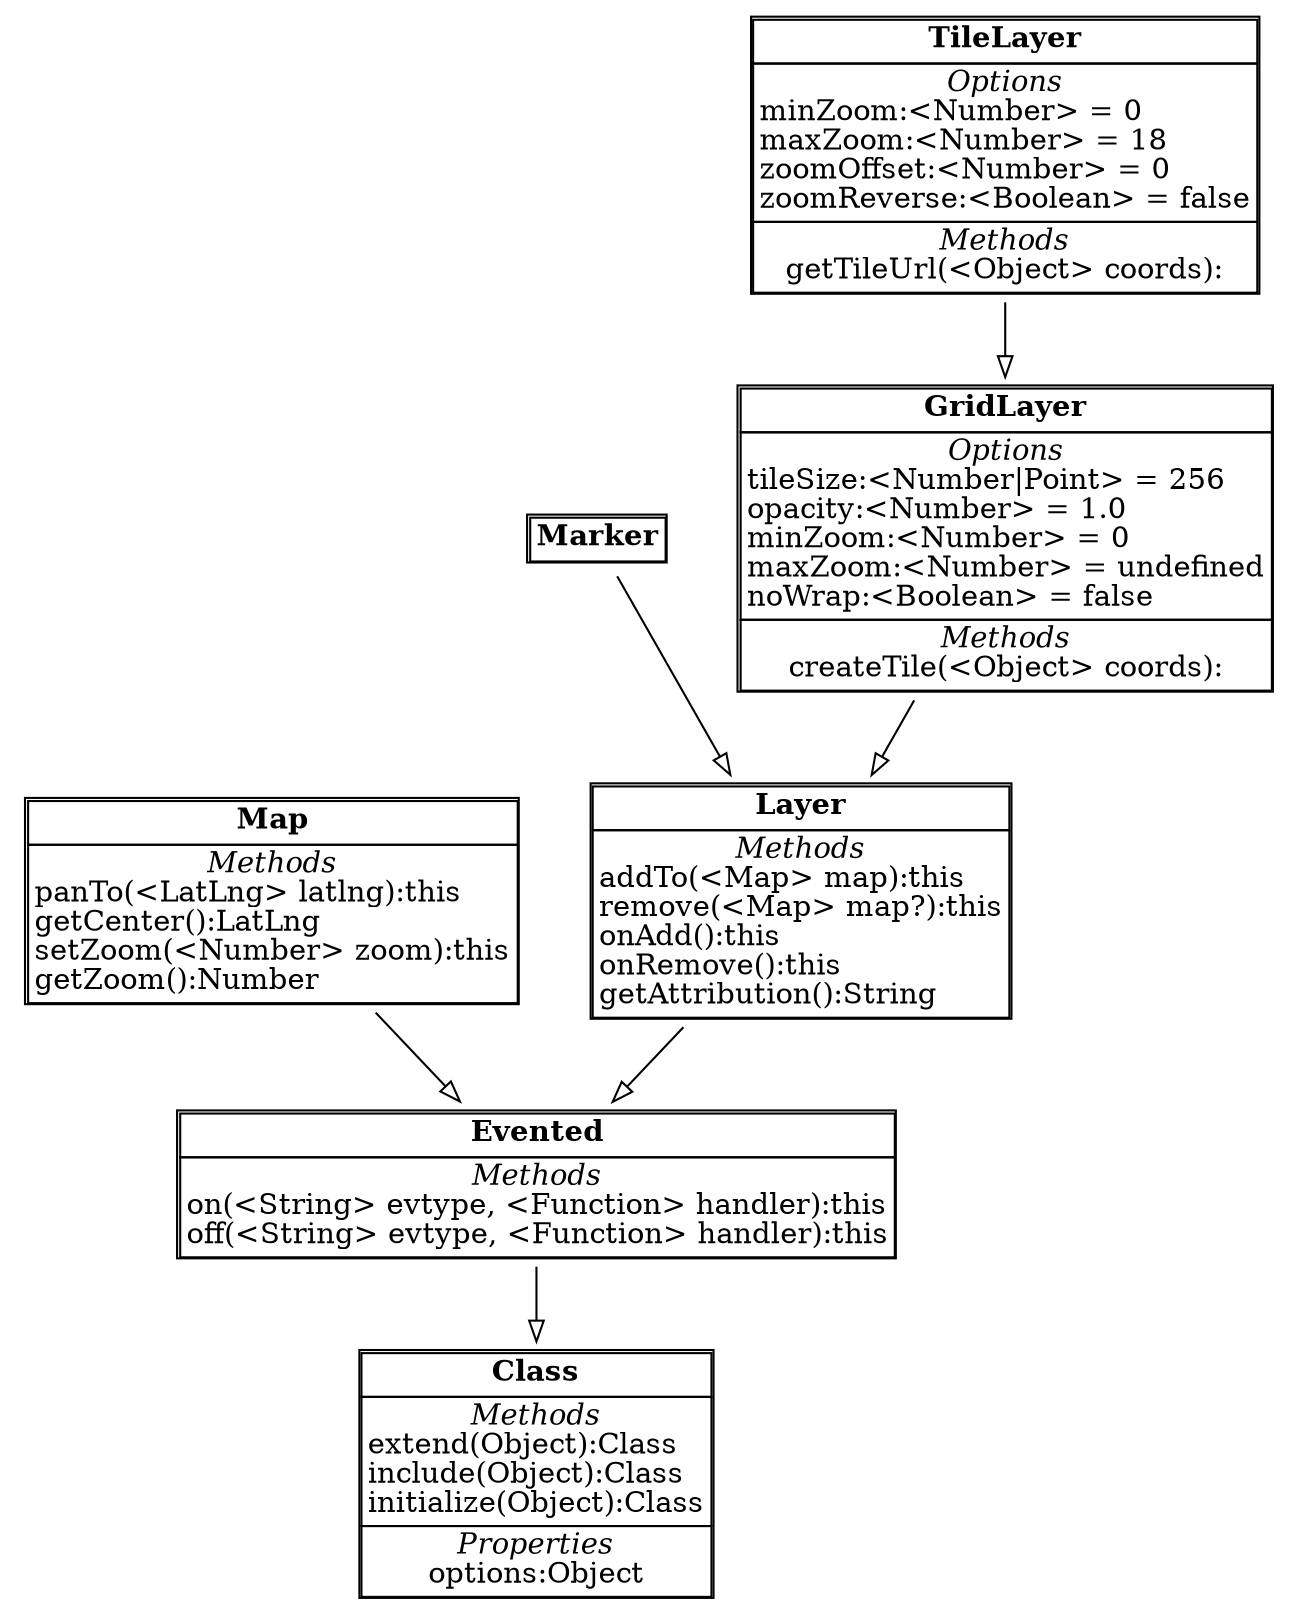 digraph ClassDiagram {
	node [shape=plaintext]
	edge [arrowhead=empty];

"Map" [ label = <<TABLE CELLSPACING="0">
	<TR><TD><B>Map</B></TD></TR>
	<TR><TD><I>Methods</I><BR/>
panTo(&lt;LatLng&gt; latlng):this
<BR align="left" />
getCenter():LatLng
<BR align="left" />
setZoom(&lt;Number&gt; zoom):this
<BR align="left" />
getZoom():Number
<BR align="left" />

</TD></TR>



</TABLE>>]

	"Map" -> "Evented"

"Evented" [ label = <<TABLE CELLSPACING="0">
	<TR><TD><B>Evented</B></TD></TR>
	<TR><TD><I>Methods</I><BR/>
on(&lt;String&gt; evtype, &lt;Function&gt; handler):this
<BR align="left" />
off(&lt;String&gt; evtype, &lt;Function&gt; handler):this
<BR align="left" />

</TD></TR>



</TABLE>>]

	"Evented" -> "Class"

"Class" [ label = <<TABLE CELLSPACING="0">
	<TR><TD><B>Class</B></TD></TR>
	<TR><TD><I>Methods</I><BR/>
extend(Object):Class
<BR align="left" />
include(Object):Class
<BR align="left" />
initialize(Object):Class
<BR align="left" />

</TD></TR>

<TR><TD><I>Properties</I><BR/>
options:Object<BR align="left" />

</TD></TR>


</TABLE>>]


"Layer" [ label = <<TABLE CELLSPACING="0">
	<TR><TD><B>Layer</B></TD></TR>
	<TR><TD><I>Methods</I><BR/>
addTo(&lt;Map&gt; map):this
<BR align="left" />
remove(&lt;Map&gt; map?):this
<BR align="left" />
onAdd():this
<BR align="left" />
onRemove():this
<BR align="left" />
getAttribution():String
<BR align="left" />

</TD></TR>



</TABLE>>]

	"Layer" -> "Evented"

"Marker" [ label = <<TABLE CELLSPACING="0">
	<TR><TD><B>Marker</B></TD></TR>
	


</TABLE>>]

	"Marker" -> "Layer"

"TileLayer" [ label = <<TABLE CELLSPACING="0">
	<TR><TD><B>TileLayer</B></TD></TR>
	<TR><TD><I>Options</I><BR/>
minZoom:&lt;Number&gt; = 0
<BR align="left" />
maxZoom:&lt;Number&gt; = 18
<BR align="left" />
zoomOffset:&lt;Number&gt; = 0
<BR align="left" />
zoomReverse:&lt;Boolean&gt; = false
<BR align="left" />

</TD></TR>

<TR><TD><I>Methods</I><BR/>
getTileUrl(&lt;Object&gt; coords):
<BR align="left" />

</TD></TR>



</TABLE>>]

	"TileLayer" -> "GridLayer"

"GridLayer" [ label = <<TABLE CELLSPACING="0">
	<TR><TD><B>GridLayer</B></TD></TR>
	<TR><TD><I>Options</I><BR/>
tileSize:&lt;Number|Point&gt; = 256
<BR align="left" />
opacity:&lt;Number&gt; = 1.0
<BR align="left" />
minZoom:&lt;Number&gt; = 0
<BR align="left" />
maxZoom:&lt;Number&gt; = undefined
<BR align="left" />
noWrap:&lt;Boolean&gt; = false
<BR align="left" />

</TD></TR>

<TR><TD><I>Methods</I><BR/>
createTile(&lt;Object&gt; coords):
<BR align="left" />

</TD></TR>



</TABLE>>]

	"GridLayer" -> "Layer"



}
